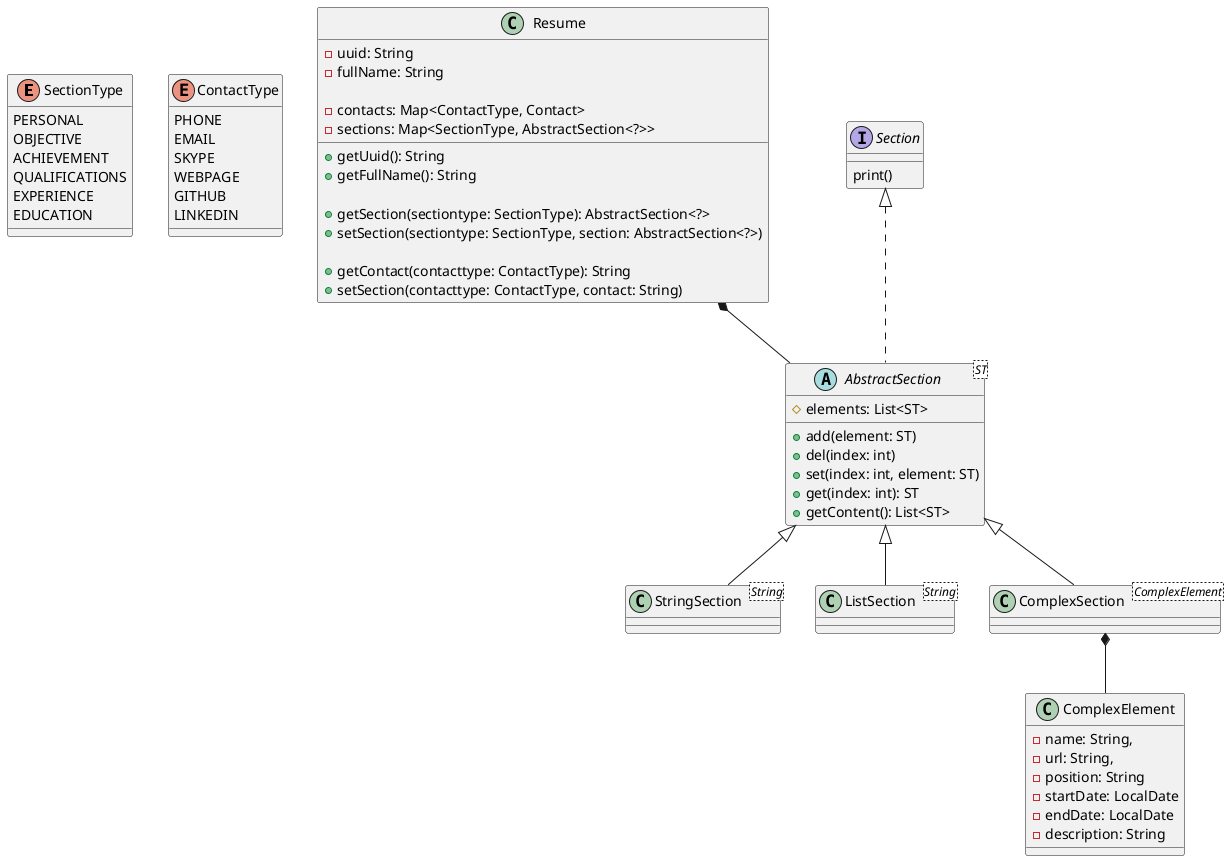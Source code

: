 @startuml

enum SectionType {
    PERSONAL
    OBJECTIVE
    ACHIEVEMENT
    QUALIFICATIONS
    EXPERIENCE
    EDUCATION
}

enum ContactType {
    PHONE
    EMAIL
    SKYPE
    WEBPAGE
    GITHUB
    LINKEDIN
}

class Resume {
    - uuid: String
    - fullName: String

    - contacts: Map<ContactType, Contact>
    - sections: Map<SectionType, AbstractSection<?>>

    + getUuid(): String
    + getFullName(): String

    + getSection(sectiontype: SectionType): AbstractSection<?>
    + setSection(sectiontype: SectionType, section: AbstractSection<?>)

    + getContact(contacttype: ContactType): String
    + setSection(contacttype: ContactType, contact: String)
}

together {

    interface Section {
        print()
    }

    abstract class AbstractSection<ST> implements Section {
        #elements: List<ST>

        + add(element: ST)
        + del(index: int)
        + set(index: int, element: ST)
        + get(index: int): ST
        + getContent(): List<ST>
    }
}

class StringSection<String> extends AbstractSection

class ListSection<String> extends AbstractSection

class ComplexElement {
    - name: String,
    - url: String,
    - position: String
    - startDate: LocalDate
    - endDate: LocalDate
    - description: String
}

class ComplexSection<ComplexElement> extends AbstractSection

Resume *-- AbstractSection
ComplexSection *-- ComplexElement

@enduml